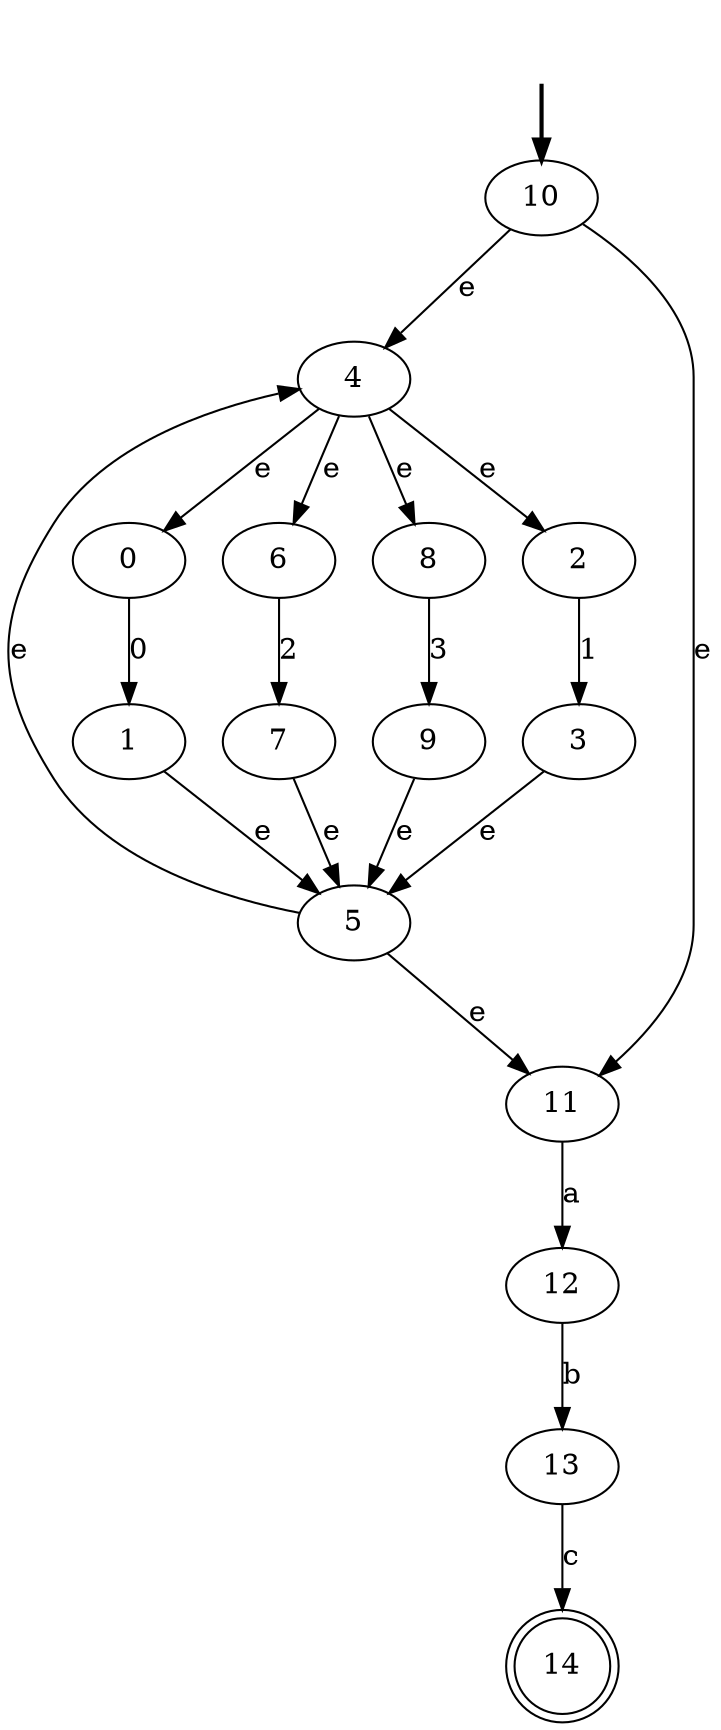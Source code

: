digraph {
	fake0 [style=invisible]
	13
	0
	6
	1
	10 [root=true]
	14 [shape=doublecircle]
	5
	8
	9
	12
	3
	2
	4
	7
	11
	fake0 -> 10 [style=bold]
	0 -> 1 [label=0]
	2 -> 3 [label=1]
	4 -> 2 [label=e]
	4 -> 0 [label=e]
	4 -> 6 [label=e]
	4 -> 8 [label=e]
	1 -> 5 [label=e]
	3 -> 5 [label=e]
	6 -> 7 [label=2]
	7 -> 5 [label=e]
	8 -> 9 [label=3]
	9 -> 5 [label=e]
	10 -> 11 [label=e]
	10 -> 4 [label=e]
	5 -> 11 [label=e]
	5 -> 4 [label=e]
	11 -> 12 [label=a]
	12 -> 13 [label=b]
	13 -> 14 [label=c]
}
